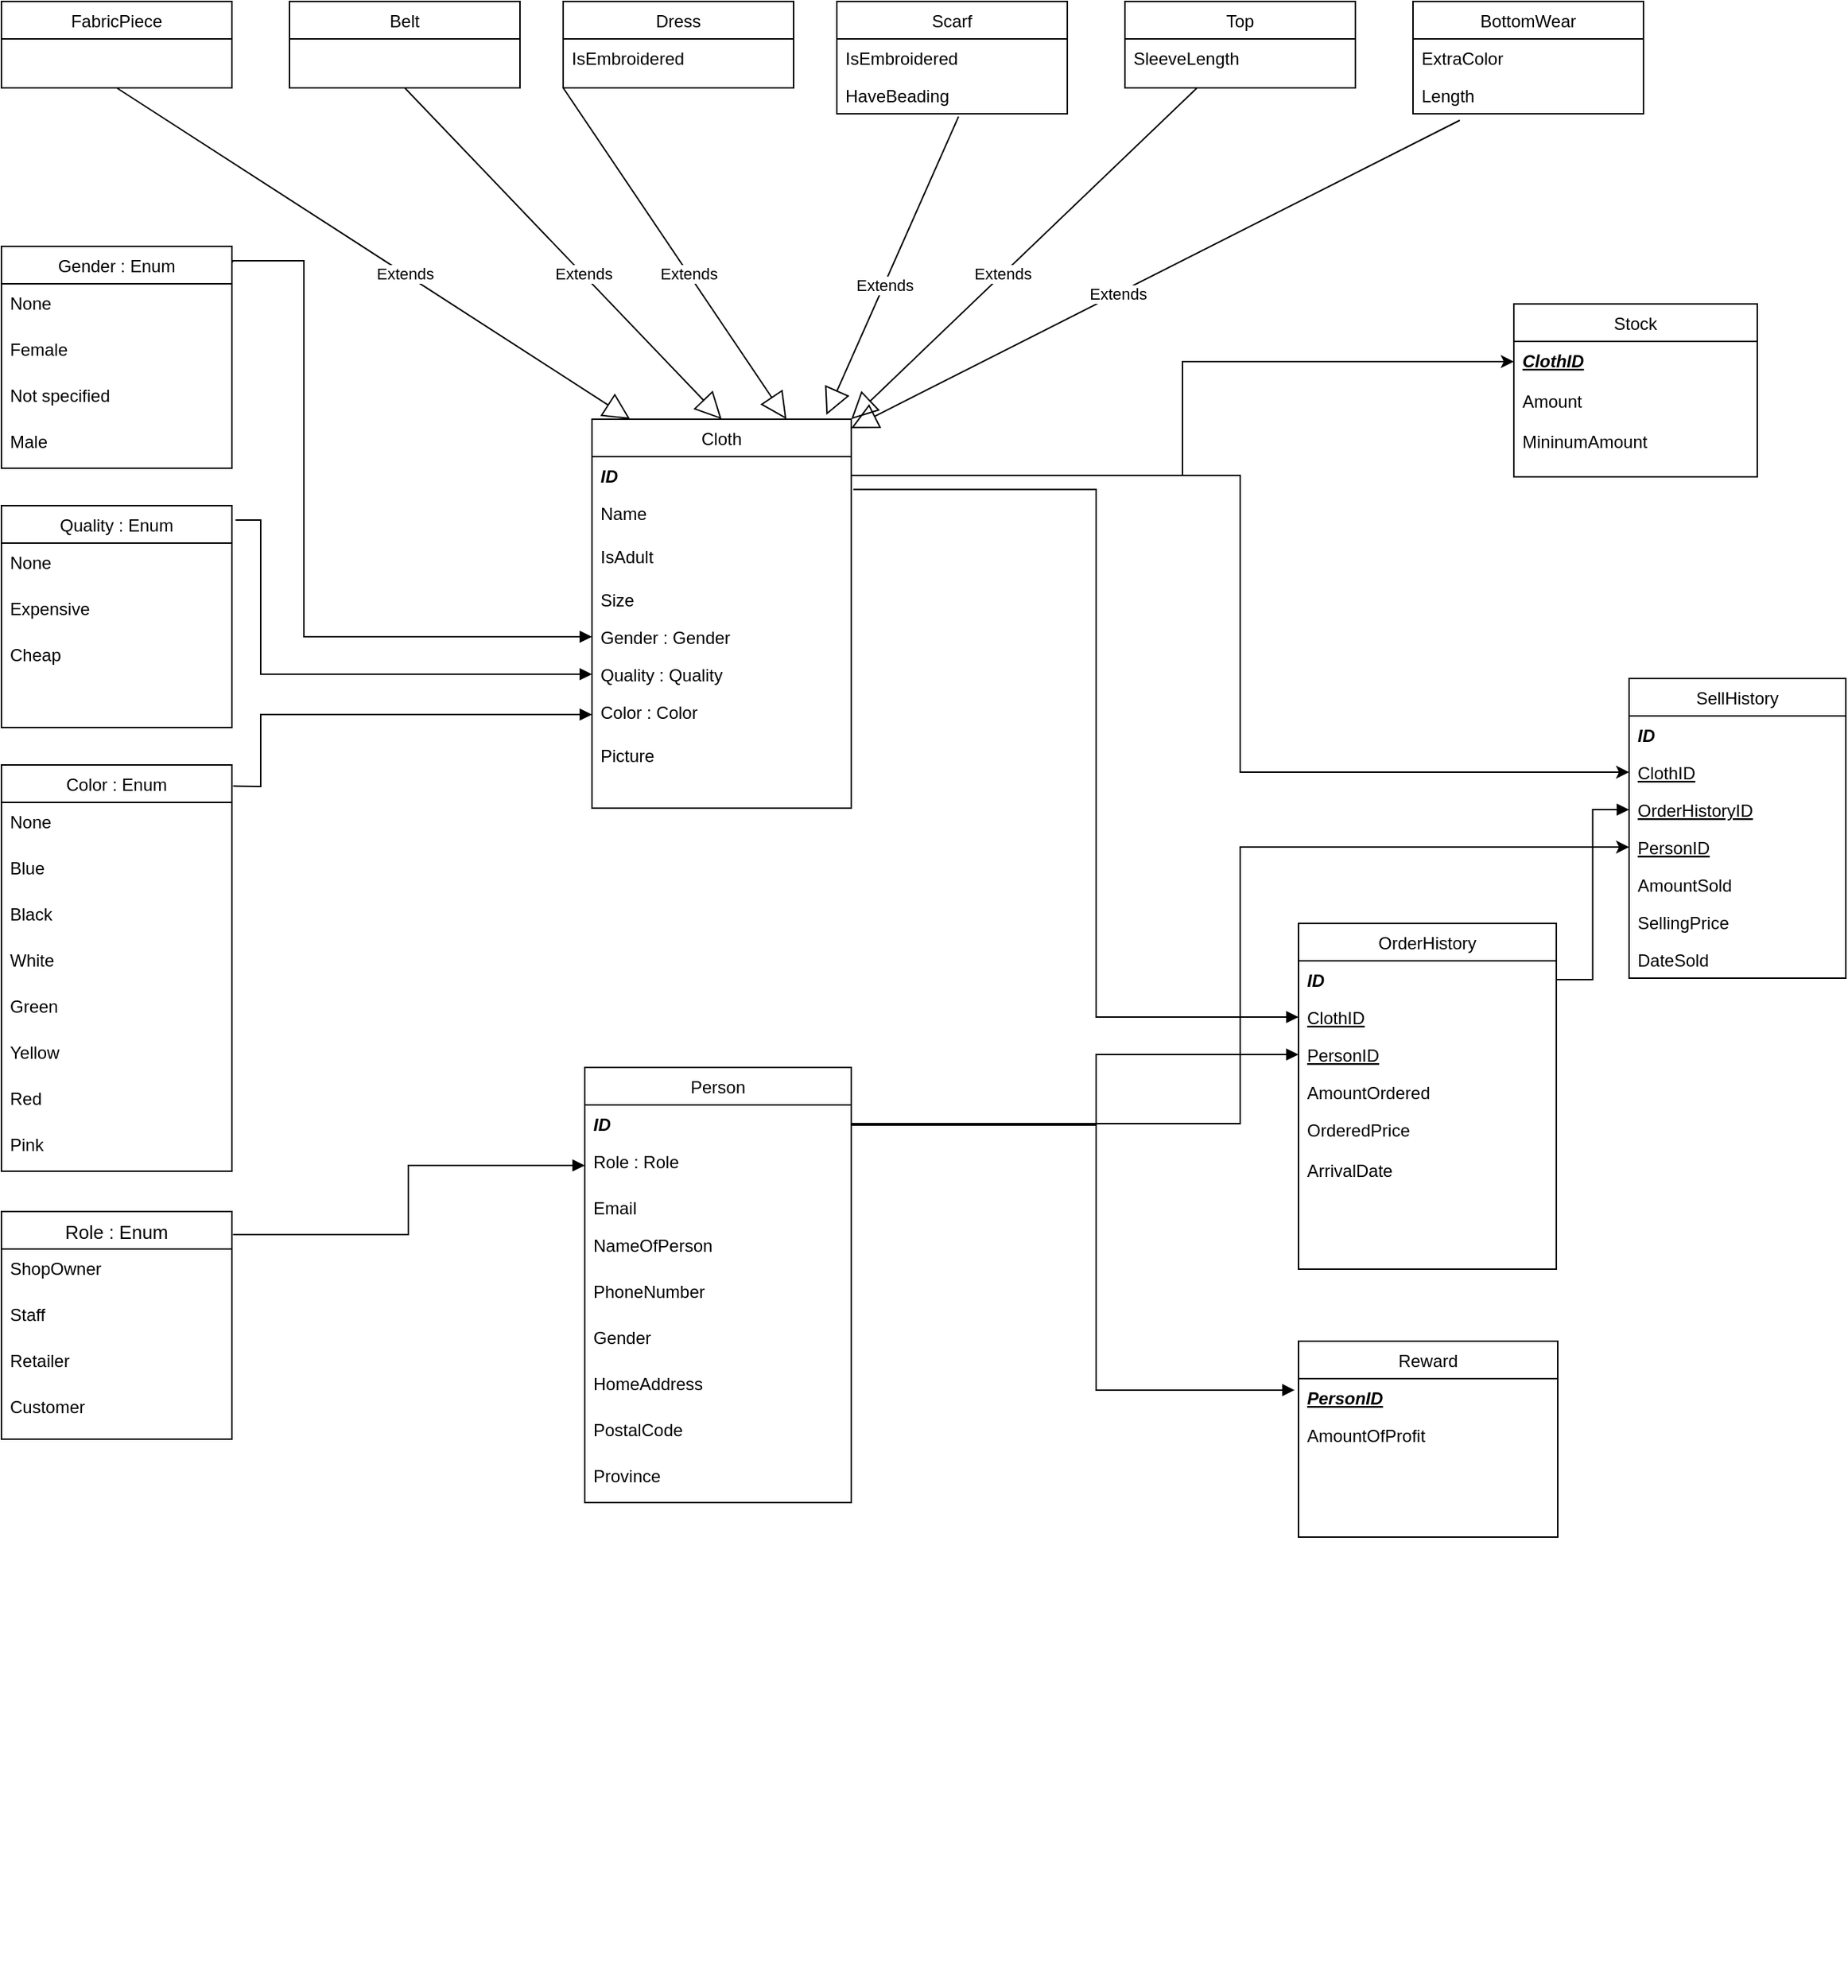 <mxfile version="22.1.0" type="device">
  <diagram id="C5RBs43oDa-KdzZeNtuy" name="Page-1">
    <mxGraphModel dx="2882" dy="2295" grid="1" gridSize="10" guides="1" tooltips="1" connect="1" arrows="1" fold="1" page="1" pageScale="1" pageWidth="827" pageHeight="1169" math="0" shadow="0">
      <root>
        <mxCell id="WIyWlLk6GJQsqaUBKTNV-0" />
        <mxCell id="WIyWlLk6GJQsqaUBKTNV-1" parent="WIyWlLk6GJQsqaUBKTNV-0" />
        <mxCell id="zkfFHV4jXpPFQw0GAbJ--0" value="Cloth" style="swimlane;fontStyle=0;align=center;verticalAlign=top;childLayout=stackLayout;horizontal=1;startSize=26;horizontalStack=0;resizeParent=1;resizeLast=0;collapsible=1;marginBottom=0;rounded=0;shadow=0;strokeWidth=1;" parent="WIyWlLk6GJQsqaUBKTNV-1" vertex="1">
          <mxGeometry x="590" y="-800" width="180" height="270" as="geometry">
            <mxRectangle x="230" y="140" width="160" height="26" as="alternateBounds" />
          </mxGeometry>
        </mxCell>
        <mxCell id="zkfFHV4jXpPFQw0GAbJ--1" value="ID" style="text;align=left;verticalAlign=top;spacingLeft=4;spacingRight=4;overflow=hidden;rotatable=0;points=[[0,0.5],[1,0.5]];portConstraint=eastwest;fontStyle=3" parent="zkfFHV4jXpPFQw0GAbJ--0" vertex="1">
          <mxGeometry y="26" width="180" height="26" as="geometry" />
        </mxCell>
        <mxCell id="3LB6HJnX1jqJlk9QY9SR-4" value="Name" style="text;align=left;verticalAlign=top;spacingLeft=4;spacingRight=4;overflow=hidden;rotatable=0;points=[[0,0.5],[1,0.5]];portConstraint=eastwest;rounded=0;shadow=0;html=0;" parent="zkfFHV4jXpPFQw0GAbJ--0" vertex="1">
          <mxGeometry y="52" width="180" height="30" as="geometry" />
        </mxCell>
        <mxCell id="3LB6HJnX1jqJlk9QY9SR-3" value="IsAdult" style="text;align=left;verticalAlign=top;spacingLeft=4;spacingRight=4;overflow=hidden;rotatable=0;points=[[0,0.5],[1,0.5]];portConstraint=eastwest;rounded=0;shadow=0;html=0;" parent="zkfFHV4jXpPFQw0GAbJ--0" vertex="1">
          <mxGeometry y="82" width="180" height="30" as="geometry" />
        </mxCell>
        <mxCell id="zkfFHV4jXpPFQw0GAbJ--5" value="Size" style="text;align=left;verticalAlign=top;spacingLeft=4;spacingRight=4;overflow=hidden;rotatable=0;points=[[0,0.5],[1,0.5]];portConstraint=eastwest;" parent="zkfFHV4jXpPFQw0GAbJ--0" vertex="1">
          <mxGeometry y="112" width="180" height="26" as="geometry" />
        </mxCell>
        <mxCell id="zkfFHV4jXpPFQw0GAbJ--2" value="Gender : Gender" style="text;align=left;verticalAlign=top;spacingLeft=4;spacingRight=4;overflow=hidden;rotatable=0;points=[[0,0.5],[1,0.5]];portConstraint=eastwest;rounded=0;shadow=0;html=0;" parent="zkfFHV4jXpPFQw0GAbJ--0" vertex="1">
          <mxGeometry y="138" width="180" height="26" as="geometry" />
        </mxCell>
        <mxCell id="3LB6HJnX1jqJlk9QY9SR-0" value="Quality : Quality" style="text;align=left;verticalAlign=top;spacingLeft=4;spacingRight=4;overflow=hidden;rotatable=0;points=[[0,0.5],[1,0.5]];portConstraint=eastwest;" parent="zkfFHV4jXpPFQw0GAbJ--0" vertex="1">
          <mxGeometry y="164" width="180" height="26" as="geometry" />
        </mxCell>
        <mxCell id="3LB6HJnX1jqJlk9QY9SR-2" value="Color : Color" style="text;align=left;verticalAlign=top;spacingLeft=4;spacingRight=4;overflow=hidden;rotatable=0;points=[[0,0.5],[1,0.5]];portConstraint=eastwest;rounded=0;shadow=0;html=0;" parent="zkfFHV4jXpPFQw0GAbJ--0" vertex="1">
          <mxGeometry y="190" width="180" height="30" as="geometry" />
        </mxCell>
        <mxCell id="zkfFHV4jXpPFQw0GAbJ--3" value="Picture" style="text;align=left;verticalAlign=top;spacingLeft=4;spacingRight=4;overflow=hidden;rotatable=0;points=[[0,0.5],[1,0.5]];portConstraint=eastwest;rounded=0;shadow=0;html=0;" parent="zkfFHV4jXpPFQw0GAbJ--0" vertex="1">
          <mxGeometry y="220" width="180" height="30" as="geometry" />
        </mxCell>
        <mxCell id="zkfFHV4jXpPFQw0GAbJ--13" value="BottomWear" style="swimlane;fontStyle=0;align=center;verticalAlign=top;childLayout=stackLayout;horizontal=1;startSize=26;horizontalStack=0;resizeParent=1;resizeLast=0;collapsible=1;marginBottom=0;rounded=0;shadow=0;strokeWidth=1;" parent="WIyWlLk6GJQsqaUBKTNV-1" vertex="1">
          <mxGeometry x="1160" y="-1090" width="160" height="78" as="geometry">
            <mxRectangle x="340" y="380" width="170" height="26" as="alternateBounds" />
          </mxGeometry>
        </mxCell>
        <mxCell id="3LB6HJnX1jqJlk9QY9SR-8" value="ExtraColor" style="text;align=left;verticalAlign=top;spacingLeft=4;spacingRight=4;overflow=hidden;rotatable=0;points=[[0,0.5],[1,0.5]];portConstraint=eastwest;" parent="zkfFHV4jXpPFQw0GAbJ--13" vertex="1">
          <mxGeometry y="26" width="160" height="26" as="geometry" />
        </mxCell>
        <mxCell id="zkfFHV4jXpPFQw0GAbJ--14" value="Length" style="text;align=left;verticalAlign=top;spacingLeft=4;spacingRight=4;overflow=hidden;rotatable=0;points=[[0,0.5],[1,0.5]];portConstraint=eastwest;" parent="zkfFHV4jXpPFQw0GAbJ--13" vertex="1">
          <mxGeometry y="52" width="160" height="26" as="geometry" />
        </mxCell>
        <mxCell id="zkfFHV4jXpPFQw0GAbJ--17" value="Top" style="swimlane;fontStyle=0;align=center;verticalAlign=top;childLayout=stackLayout;horizontal=1;startSize=26;horizontalStack=0;resizeParent=1;resizeLast=0;collapsible=1;marginBottom=0;rounded=0;shadow=0;strokeWidth=1;movable=1;resizable=1;rotatable=1;deletable=1;editable=1;locked=0;connectable=1;" parent="WIyWlLk6GJQsqaUBKTNV-1" vertex="1">
          <mxGeometry x="960" y="-1090" width="160" height="60" as="geometry">
            <mxRectangle x="550" y="140" width="160" height="26" as="alternateBounds" />
          </mxGeometry>
        </mxCell>
        <mxCell id="zkfFHV4jXpPFQw0GAbJ--18" value="SleeveLength" style="text;align=left;verticalAlign=top;spacingLeft=4;spacingRight=4;overflow=hidden;rotatable=0;points=[[0,0.5],[1,0.5]];portConstraint=eastwest;" parent="zkfFHV4jXpPFQw0GAbJ--17" vertex="1">
          <mxGeometry y="26" width="160" height="26" as="geometry" />
        </mxCell>
        <mxCell id="3LB6HJnX1jqJlk9QY9SR-14" value="" style="group" parent="WIyWlLk6GJQsqaUBKTNV-1" vertex="1" connectable="0">
          <mxGeometry x="485.08" y="138" width="167" height="150" as="geometry" />
        </mxCell>
        <mxCell id="3LB6HJnX1jqJlk9QY9SR-18" value="Dress" style="swimlane;fontStyle=0;align=center;verticalAlign=top;childLayout=stackLayout;horizontal=1;startSize=26;horizontalStack=0;resizeParent=1;resizeLast=0;collapsible=1;marginBottom=0;rounded=0;shadow=0;strokeWidth=1;" parent="WIyWlLk6GJQsqaUBKTNV-1" vertex="1">
          <mxGeometry x="570" y="-1090" width="160" height="60" as="geometry">
            <mxRectangle x="340" y="380" width="170" height="26" as="alternateBounds" />
          </mxGeometry>
        </mxCell>
        <mxCell id="3LB6HJnX1jqJlk9QY9SR-19" value="IsEmbroidered" style="text;align=left;verticalAlign=top;spacingLeft=4;spacingRight=4;overflow=hidden;rotatable=0;points=[[0,0.5],[1,0.5]];portConstraint=eastwest;" parent="3LB6HJnX1jqJlk9QY9SR-18" vertex="1">
          <mxGeometry y="26" width="160" height="26" as="geometry" />
        </mxCell>
        <mxCell id="3LB6HJnX1jqJlk9QY9SR-21" value="Scarf" style="swimlane;fontStyle=0;align=center;verticalAlign=top;childLayout=stackLayout;horizontal=1;startSize=26;horizontalStack=0;resizeParent=1;resizeLast=0;collapsible=1;marginBottom=0;rounded=0;shadow=0;strokeWidth=1;" parent="WIyWlLk6GJQsqaUBKTNV-1" vertex="1">
          <mxGeometry x="760" y="-1090" width="160" height="78" as="geometry">
            <mxRectangle x="340" y="380" width="170" height="26" as="alternateBounds" />
          </mxGeometry>
        </mxCell>
        <mxCell id="3LB6HJnX1jqJlk9QY9SR-22" value="IsEmbroidered" style="text;align=left;verticalAlign=top;spacingLeft=4;spacingRight=4;overflow=hidden;rotatable=0;points=[[0,0.5],[1,0.5]];portConstraint=eastwest;" parent="3LB6HJnX1jqJlk9QY9SR-21" vertex="1">
          <mxGeometry y="26" width="160" height="26" as="geometry" />
        </mxCell>
        <mxCell id="3LB6HJnX1jqJlk9QY9SR-23" value="HaveBeading" style="text;align=left;verticalAlign=top;spacingLeft=4;spacingRight=4;overflow=hidden;rotatable=0;points=[[0,0.5],[1,0.5]];portConstraint=eastwest;" parent="3LB6HJnX1jqJlk9QY9SR-21" vertex="1">
          <mxGeometry y="52" width="160" height="26" as="geometry" />
        </mxCell>
        <mxCell id="3LB6HJnX1jqJlk9QY9SR-24" value="FabricPiece" style="swimlane;fontStyle=0;align=center;verticalAlign=top;childLayout=stackLayout;horizontal=1;startSize=26;horizontalStack=0;resizeParent=1;resizeLast=0;collapsible=1;marginBottom=0;rounded=0;shadow=0;strokeWidth=1;" parent="WIyWlLk6GJQsqaUBKTNV-1" vertex="1">
          <mxGeometry x="180" y="-1090" width="160" height="60" as="geometry">
            <mxRectangle x="340" y="380" width="170" height="26" as="alternateBounds" />
          </mxGeometry>
        </mxCell>
        <mxCell id="3LB6HJnX1jqJlk9QY9SR-31" value="Extends" style="endArrow=block;endSize=16;endFill=0;html=1;rounded=0;movable=1;resizable=1;rotatable=1;deletable=1;editable=1;locked=0;connectable=1;entryX=0.147;entryY=0;entryDx=0;entryDy=0;entryPerimeter=0;exitX=0.5;exitY=1;exitDx=0;exitDy=0;" parent="WIyWlLk6GJQsqaUBKTNV-1" source="3LB6HJnX1jqJlk9QY9SR-24" target="zkfFHV4jXpPFQw0GAbJ--0" edge="1">
          <mxGeometry x="0.125" width="160" relative="1" as="geometry">
            <mxPoint x="700" y="-910" as="sourcePoint" />
            <mxPoint x="700" y="-580" as="targetPoint" />
            <Array as="points" />
            <mxPoint as="offset" />
          </mxGeometry>
        </mxCell>
        <mxCell id="3LB6HJnX1jqJlk9QY9SR-32" value="Belt" style="swimlane;fontStyle=0;align=center;verticalAlign=top;childLayout=stackLayout;horizontal=1;startSize=26;horizontalStack=0;resizeParent=1;resizeLast=0;collapsible=1;marginBottom=0;rounded=0;shadow=0;strokeWidth=1;" parent="WIyWlLk6GJQsqaUBKTNV-1" vertex="1">
          <mxGeometry x="380" y="-1090" width="160" height="60" as="geometry">
            <mxRectangle x="340" y="380" width="170" height="26" as="alternateBounds" />
          </mxGeometry>
        </mxCell>
        <mxCell id="3LB6HJnX1jqJlk9QY9SR-37" value="SellHistory" style="swimlane;fontStyle=0;align=center;verticalAlign=top;childLayout=stackLayout;horizontal=1;startSize=26;horizontalStack=0;resizeParent=1;resizeLast=0;collapsible=1;marginBottom=0;rounded=0;shadow=0;strokeWidth=1;" parent="WIyWlLk6GJQsqaUBKTNV-1" vertex="1">
          <mxGeometry x="1310" y="-620" width="150.5" height="208" as="geometry">
            <mxRectangle x="340" y="380" width="170" height="26" as="alternateBounds" />
          </mxGeometry>
        </mxCell>
        <mxCell id="3LB6HJnX1jqJlk9QY9SR-206" value="ID" style="text;align=left;verticalAlign=top;spacingLeft=4;spacingRight=4;overflow=hidden;rotatable=0;points=[[0,0.5],[1,0.5]];portConstraint=eastwest;fontStyle=3" parent="3LB6HJnX1jqJlk9QY9SR-37" vertex="1">
          <mxGeometry y="26" width="150.5" height="26" as="geometry" />
        </mxCell>
        <mxCell id="kC0i0P5rs76pJfIfQY-V-1" value="ClothID" style="text;align=left;verticalAlign=top;spacingLeft=4;spacingRight=4;overflow=hidden;rotatable=0;points=[[0,0.5],[1,0.5]];portConstraint=eastwest;fontStyle=4" vertex="1" parent="3LB6HJnX1jqJlk9QY9SR-37">
          <mxGeometry y="52" width="150.5" height="26" as="geometry" />
        </mxCell>
        <mxCell id="3LB6HJnX1jqJlk9QY9SR-148" value="OrderHistoryID" style="text;align=left;verticalAlign=top;spacingLeft=4;spacingRight=4;overflow=hidden;rotatable=0;points=[[0,0.5],[1,0.5]];portConstraint=eastwest;fontStyle=4" parent="3LB6HJnX1jqJlk9QY9SR-37" vertex="1">
          <mxGeometry y="78" width="150.5" height="26" as="geometry" />
        </mxCell>
        <mxCell id="kC0i0P5rs76pJfIfQY-V-2" value="PersonID" style="text;align=left;verticalAlign=top;spacingLeft=4;spacingRight=4;overflow=hidden;rotatable=0;points=[[0,0.5],[1,0.5]];portConstraint=eastwest;fontStyle=4" vertex="1" parent="3LB6HJnX1jqJlk9QY9SR-37">
          <mxGeometry y="104" width="150.5" height="26" as="geometry" />
        </mxCell>
        <mxCell id="3LB6HJnX1jqJlk9QY9SR-39" value="AmountSold" style="text;align=left;verticalAlign=top;spacingLeft=4;spacingRight=4;overflow=hidden;rotatable=0;points=[[0,0.5],[1,0.5]];portConstraint=eastwest;" parent="3LB6HJnX1jqJlk9QY9SR-37" vertex="1">
          <mxGeometry y="130" width="150.5" height="26" as="geometry" />
        </mxCell>
        <mxCell id="3LB6HJnX1jqJlk9QY9SR-55" value="SellingPrice" style="text;align=left;verticalAlign=top;spacingLeft=4;spacingRight=4;overflow=hidden;rotatable=0;points=[[0,0.5],[1,0.5]];portConstraint=eastwest;" parent="3LB6HJnX1jqJlk9QY9SR-37" vertex="1">
          <mxGeometry y="156" width="150.5" height="26" as="geometry" />
        </mxCell>
        <mxCell id="3LB6HJnX1jqJlk9QY9SR-56" value="DateSold" style="text;align=left;verticalAlign=top;spacingLeft=4;spacingRight=4;overflow=hidden;rotatable=0;points=[[0,0.5],[1,0.5]];portConstraint=eastwest;" parent="3LB6HJnX1jqJlk9QY9SR-37" vertex="1">
          <mxGeometry y="182" width="150.5" height="26" as="geometry" />
        </mxCell>
        <mxCell id="3LB6HJnX1jqJlk9QY9SR-40" value="OrderHistory" style="swimlane;fontStyle=0;align=center;verticalAlign=top;childLayout=stackLayout;horizontal=1;startSize=26;horizontalStack=0;resizeParent=1;resizeLast=0;collapsible=1;marginBottom=0;rounded=0;shadow=0;strokeWidth=1;" parent="WIyWlLk6GJQsqaUBKTNV-1" vertex="1">
          <mxGeometry x="1080.5" y="-450" width="179" height="240" as="geometry">
            <mxRectangle x="340" y="380" width="170" height="26" as="alternateBounds" />
          </mxGeometry>
        </mxCell>
        <mxCell id="3LB6HJnX1jqJlk9QY9SR-149" value="ID" style="text;align=left;verticalAlign=top;spacingLeft=4;spacingRight=4;overflow=hidden;rotatable=0;points=[[0,0.5],[1,0.5]];portConstraint=eastwest;fontStyle=3" parent="3LB6HJnX1jqJlk9QY9SR-40" vertex="1">
          <mxGeometry y="26" width="179" height="26" as="geometry" />
        </mxCell>
        <mxCell id="3LB6HJnX1jqJlk9QY9SR-41" value="ClothID" style="text;align=left;verticalAlign=top;spacingLeft=4;spacingRight=4;overflow=hidden;rotatable=0;points=[[0,0.5],[1,0.5]];portConstraint=eastwest;fontStyle=4" parent="3LB6HJnX1jqJlk9QY9SR-40" vertex="1">
          <mxGeometry y="52" width="179" height="26" as="geometry" />
        </mxCell>
        <mxCell id="3LB6HJnX1jqJlk9QY9SR-63" value="PersonID" style="text;align=left;verticalAlign=top;spacingLeft=4;spacingRight=4;overflow=hidden;rotatable=0;points=[[0,0.5],[1,0.5]];portConstraint=eastwest;fontStyle=4" parent="3LB6HJnX1jqJlk9QY9SR-40" vertex="1">
          <mxGeometry y="78" width="179" height="26" as="geometry" />
        </mxCell>
        <mxCell id="3LB6HJnX1jqJlk9QY9SR-62" value="AmountOrdered" style="text;align=left;verticalAlign=top;spacingLeft=4;spacingRight=4;overflow=hidden;rotatable=0;points=[[0,0.5],[1,0.5]];portConstraint=eastwest;" parent="3LB6HJnX1jqJlk9QY9SR-40" vertex="1">
          <mxGeometry y="104" width="179" height="26" as="geometry" />
        </mxCell>
        <mxCell id="3LB6HJnX1jqJlk9QY9SR-42" value="OrderedPrice" style="text;align=left;verticalAlign=top;spacingLeft=4;spacingRight=4;overflow=hidden;rotatable=0;points=[[0,0.5],[1,0.5]];portConstraint=eastwest;" parent="3LB6HJnX1jqJlk9QY9SR-40" vertex="1">
          <mxGeometry y="130" width="179" height="28" as="geometry" />
        </mxCell>
        <mxCell id="3LB6HJnX1jqJlk9QY9SR-64" value="ArrivalDate" style="text;align=left;verticalAlign=top;spacingLeft=4;spacingRight=4;overflow=hidden;rotatable=0;points=[[0,0.5],[1,0.5]];portConstraint=eastwest;" parent="3LB6HJnX1jqJlk9QY9SR-40" vertex="1">
          <mxGeometry y="158" width="179" height="26" as="geometry" />
        </mxCell>
        <mxCell id="3LB6HJnX1jqJlk9QY9SR-43" value="Reward" style="swimlane;fontStyle=0;align=center;verticalAlign=top;childLayout=stackLayout;horizontal=1;startSize=26;horizontalStack=0;resizeParent=1;resizeLast=0;collapsible=1;marginBottom=0;rounded=0;shadow=0;strokeWidth=1;" parent="WIyWlLk6GJQsqaUBKTNV-1" vertex="1">
          <mxGeometry x="1080.5" y="-160" width="180" height="136" as="geometry">
            <mxRectangle x="340" y="380" width="170" height="26" as="alternateBounds" />
          </mxGeometry>
        </mxCell>
        <mxCell id="3LB6HJnX1jqJlk9QY9SR-44" value="PersonID" style="text;align=left;verticalAlign=top;spacingLeft=4;spacingRight=4;overflow=hidden;rotatable=0;points=[[0,0.5],[1,0.5]];portConstraint=eastwest;fontStyle=7" parent="3LB6HJnX1jqJlk9QY9SR-43" vertex="1">
          <mxGeometry y="26" width="180" height="26" as="geometry" />
        </mxCell>
        <mxCell id="3LB6HJnX1jqJlk9QY9SR-45" value="AmountOfProfit" style="text;align=left;verticalAlign=top;spacingLeft=4;spacingRight=4;overflow=hidden;rotatable=0;points=[[0,0.5],[1,0.5]];portConstraint=eastwest;" parent="3LB6HJnX1jqJlk9QY9SR-43" vertex="1">
          <mxGeometry y="52" width="180" height="26" as="geometry" />
        </mxCell>
        <mxCell id="3LB6HJnX1jqJlk9QY9SR-46" value="Person" style="swimlane;fontStyle=0;align=center;verticalAlign=top;childLayout=stackLayout;horizontal=1;startSize=26;horizontalStack=0;resizeParent=1;resizeLast=0;collapsible=1;marginBottom=0;rounded=0;shadow=0;strokeWidth=1;" parent="WIyWlLk6GJQsqaUBKTNV-1" vertex="1">
          <mxGeometry x="585" y="-350" width="185" height="302" as="geometry">
            <mxRectangle x="340" y="380" width="170" height="26" as="alternateBounds" />
          </mxGeometry>
        </mxCell>
        <mxCell id="3LB6HJnX1jqJlk9QY9SR-47" value="ID" style="text;align=left;verticalAlign=top;spacingLeft=4;spacingRight=4;overflow=hidden;rotatable=0;points=[[0,0.5],[1,0.5]];portConstraint=eastwest;fontStyle=3" parent="3LB6HJnX1jqJlk9QY9SR-46" vertex="1">
          <mxGeometry y="26" width="185" height="26" as="geometry" />
        </mxCell>
        <mxCell id="3LB6HJnX1jqJlk9QY9SR-71" value="Role : Role" style="text;align=left;verticalAlign=top;spacingLeft=4;spacingRight=4;overflow=hidden;rotatable=0;points=[[0,0.5],[1,0.5]];portConstraint=eastwest;fontStyle=0" parent="3LB6HJnX1jqJlk9QY9SR-46" vertex="1">
          <mxGeometry y="52" width="185" height="32" as="geometry" />
        </mxCell>
        <mxCell id="3LB6HJnX1jqJlk9QY9SR-48" value="Email" style="text;align=left;verticalAlign=top;spacingLeft=4;spacingRight=4;overflow=hidden;rotatable=0;points=[[0,0.5],[1,0.5]];portConstraint=eastwest;" parent="3LB6HJnX1jqJlk9QY9SR-46" vertex="1">
          <mxGeometry y="84" width="185" height="26" as="geometry" />
        </mxCell>
        <mxCell id="3LB6HJnX1jqJlk9QY9SR-72" value="NameOfPerson" style="text;align=left;verticalAlign=top;spacingLeft=4;spacingRight=4;overflow=hidden;rotatable=0;points=[[0,0.5],[1,0.5]];portConstraint=eastwest;" parent="3LB6HJnX1jqJlk9QY9SR-46" vertex="1">
          <mxGeometry y="110" width="185" height="32" as="geometry" />
        </mxCell>
        <mxCell id="3LB6HJnX1jqJlk9QY9SR-73" value="PhoneNumber" style="text;align=left;verticalAlign=top;spacingLeft=4;spacingRight=4;overflow=hidden;rotatable=0;points=[[0,0.5],[1,0.5]];portConstraint=eastwest;" parent="3LB6HJnX1jqJlk9QY9SR-46" vertex="1">
          <mxGeometry y="142" width="185" height="32" as="geometry" />
        </mxCell>
        <mxCell id="3LB6HJnX1jqJlk9QY9SR-74" value="Gender" style="text;align=left;verticalAlign=top;spacingLeft=4;spacingRight=4;overflow=hidden;rotatable=0;points=[[0,0.5],[1,0.5]];portConstraint=eastwest;" parent="3LB6HJnX1jqJlk9QY9SR-46" vertex="1">
          <mxGeometry y="174" width="185" height="32" as="geometry" />
        </mxCell>
        <mxCell id="3LB6HJnX1jqJlk9QY9SR-78" value="HomeAddress" style="text;align=left;verticalAlign=top;spacingLeft=4;spacingRight=4;overflow=hidden;rotatable=0;points=[[0,0.5],[1,0.5]];portConstraint=eastwest;" parent="3LB6HJnX1jqJlk9QY9SR-46" vertex="1">
          <mxGeometry y="206" width="185" height="32" as="geometry" />
        </mxCell>
        <mxCell id="3LB6HJnX1jqJlk9QY9SR-77" value="PostalCode" style="text;align=left;verticalAlign=top;spacingLeft=4;spacingRight=4;overflow=hidden;rotatable=0;points=[[0,0.5],[1,0.5]];portConstraint=eastwest;" parent="3LB6HJnX1jqJlk9QY9SR-46" vertex="1">
          <mxGeometry y="238" width="185" height="32" as="geometry" />
        </mxCell>
        <mxCell id="3LB6HJnX1jqJlk9QY9SR-83" value="Province" style="text;align=left;verticalAlign=top;spacingLeft=4;spacingRight=4;overflow=hidden;rotatable=0;points=[[0,0.5],[1,0.5]];portConstraint=eastwest;" parent="3LB6HJnX1jqJlk9QY9SR-46" vertex="1">
          <mxGeometry y="270" width="185" height="32" as="geometry" />
        </mxCell>
        <mxCell id="3LB6HJnX1jqJlk9QY9SR-52" value="Role : Enum" style="swimlane;fontStyle=0;align=center;verticalAlign=top;childLayout=stackLayout;horizontal=1;startSize=26;horizontalStack=0;resizeParent=1;resizeLast=0;collapsible=1;marginBottom=0;rounded=0;shadow=0;strokeWidth=1;spacingBottom=6;fontSize=13;" parent="WIyWlLk6GJQsqaUBKTNV-1" vertex="1">
          <mxGeometry x="180" y="-250" width="160" height="158" as="geometry">
            <mxRectangle x="340" y="380" width="170" height="26" as="alternateBounds" />
          </mxGeometry>
        </mxCell>
        <mxCell id="3LB6HJnX1jqJlk9QY9SR-100" value="ShopOwner" style="text;align=left;verticalAlign=top;spacingLeft=4;spacingRight=4;overflow=hidden;rotatable=0;points=[[0,0.5],[1,0.5]];portConstraint=eastwest;" parent="3LB6HJnX1jqJlk9QY9SR-52" vertex="1">
          <mxGeometry y="26" width="160" height="32" as="geometry" />
        </mxCell>
        <mxCell id="3LB6HJnX1jqJlk9QY9SR-101" value="Staff" style="text;align=left;verticalAlign=top;spacingLeft=4;spacingRight=4;overflow=hidden;rotatable=0;points=[[0,0.5],[1,0.5]];portConstraint=eastwest;" parent="3LB6HJnX1jqJlk9QY9SR-52" vertex="1">
          <mxGeometry y="58" width="160" height="32" as="geometry" />
        </mxCell>
        <mxCell id="3LB6HJnX1jqJlk9QY9SR-102" value="Retailer" style="text;align=left;verticalAlign=top;spacingLeft=4;spacingRight=4;overflow=hidden;rotatable=0;points=[[0,0.5],[1,0.5]];portConstraint=eastwest;" parent="3LB6HJnX1jqJlk9QY9SR-52" vertex="1">
          <mxGeometry y="90" width="160" height="32" as="geometry" />
        </mxCell>
        <mxCell id="3LB6HJnX1jqJlk9QY9SR-90" value="Customer" style="text;align=left;verticalAlign=top;spacingLeft=4;spacingRight=4;overflow=hidden;rotatable=0;points=[[0,0.5],[1,0.5]];portConstraint=eastwest;" parent="3LB6HJnX1jqJlk9QY9SR-52" vertex="1">
          <mxGeometry y="122" width="160" height="32" as="geometry" />
        </mxCell>
        <mxCell id="3LB6HJnX1jqJlk9QY9SR-103" value="Gender  : Enum" style="swimlane;fontStyle=0;align=center;verticalAlign=top;childLayout=stackLayout;horizontal=1;startSize=26;horizontalStack=0;resizeParent=1;resizeLast=0;collapsible=1;marginBottom=0;rounded=0;shadow=0;strokeWidth=1;" parent="WIyWlLk6GJQsqaUBKTNV-1" vertex="1">
          <mxGeometry x="180" y="-920" width="160" height="154" as="geometry">
            <mxRectangle x="340" y="380" width="170" height="26" as="alternateBounds" />
          </mxGeometry>
        </mxCell>
        <mxCell id="3LB6HJnX1jqJlk9QY9SR-115" value="None" style="text;align=left;verticalAlign=top;spacingLeft=4;spacingRight=4;overflow=hidden;rotatable=0;points=[[0,0.5],[1,0.5]];portConstraint=eastwest;" parent="3LB6HJnX1jqJlk9QY9SR-103" vertex="1">
          <mxGeometry y="26" width="160" height="32" as="geometry" />
        </mxCell>
        <mxCell id="3LB6HJnX1jqJlk9QY9SR-116" value="Female" style="text;align=left;verticalAlign=top;spacingLeft=4;spacingRight=4;overflow=hidden;rotatable=0;points=[[0,0.5],[1,0.5]];portConstraint=eastwest;" parent="3LB6HJnX1jqJlk9QY9SR-103" vertex="1">
          <mxGeometry y="58" width="160" height="32" as="geometry" />
        </mxCell>
        <mxCell id="3LB6HJnX1jqJlk9QY9SR-117" value="Not specified" style="text;align=left;verticalAlign=top;spacingLeft=4;spacingRight=4;overflow=hidden;rotatable=0;points=[[0,0.5],[1,0.5]];portConstraint=eastwest;" parent="3LB6HJnX1jqJlk9QY9SR-103" vertex="1">
          <mxGeometry y="90" width="160" height="32" as="geometry" />
        </mxCell>
        <mxCell id="3LB6HJnX1jqJlk9QY9SR-114" value="Male" style="text;align=left;verticalAlign=top;spacingLeft=4;spacingRight=4;overflow=hidden;rotatable=0;points=[[0,0.5],[1,0.5]];portConstraint=eastwest;" parent="3LB6HJnX1jqJlk9QY9SR-103" vertex="1">
          <mxGeometry y="122" width="160" height="32" as="geometry" />
        </mxCell>
        <mxCell id="3LB6HJnX1jqJlk9QY9SR-118" value="Quality  : Enum" style="swimlane;fontStyle=0;align=center;verticalAlign=top;childLayout=stackLayout;horizontal=1;startSize=26;horizontalStack=0;resizeParent=1;resizeLast=0;collapsible=1;marginBottom=0;rounded=0;shadow=0;strokeWidth=1;" parent="WIyWlLk6GJQsqaUBKTNV-1" vertex="1">
          <mxGeometry x="180" y="-740" width="160" height="154" as="geometry">
            <mxRectangle x="340" y="380" width="170" height="26" as="alternateBounds" />
          </mxGeometry>
        </mxCell>
        <mxCell id="3LB6HJnX1jqJlk9QY9SR-119" value="None" style="text;align=left;verticalAlign=top;spacingLeft=4;spacingRight=4;overflow=hidden;rotatable=0;points=[[0,0.5],[1,0.5]];portConstraint=eastwest;" parent="3LB6HJnX1jqJlk9QY9SR-118" vertex="1">
          <mxGeometry y="26" width="160" height="32" as="geometry" />
        </mxCell>
        <mxCell id="3LB6HJnX1jqJlk9QY9SR-120" value="Expensive" style="text;align=left;verticalAlign=top;spacingLeft=4;spacingRight=4;overflow=hidden;rotatable=0;points=[[0,0.5],[1,0.5]];portConstraint=eastwest;" parent="3LB6HJnX1jqJlk9QY9SR-118" vertex="1">
          <mxGeometry y="58" width="160" height="32" as="geometry" />
        </mxCell>
        <mxCell id="3LB6HJnX1jqJlk9QY9SR-121" value="Cheap" style="text;align=left;verticalAlign=top;spacingLeft=4;spacingRight=4;overflow=hidden;rotatable=0;points=[[0,0.5],[1,0.5]];portConstraint=eastwest;" parent="3LB6HJnX1jqJlk9QY9SR-118" vertex="1">
          <mxGeometry y="90" width="160" height="32" as="geometry" />
        </mxCell>
        <mxCell id="3LB6HJnX1jqJlk9QY9SR-123" value="Color  : Enum" style="swimlane;fontStyle=0;align=center;verticalAlign=top;childLayout=stackLayout;horizontal=1;startSize=26;horizontalStack=0;resizeParent=1;resizeLast=0;collapsible=1;marginBottom=0;rounded=0;shadow=0;strokeWidth=1;" parent="WIyWlLk6GJQsqaUBKTNV-1" vertex="1">
          <mxGeometry x="180" y="-560" width="160" height="282" as="geometry">
            <mxRectangle x="340" y="380" width="170" height="26" as="alternateBounds" />
          </mxGeometry>
        </mxCell>
        <mxCell id="3LB6HJnX1jqJlk9QY9SR-124" value="None" style="text;align=left;verticalAlign=top;spacingLeft=4;spacingRight=4;overflow=hidden;rotatable=0;points=[[0,0.5],[1,0.5]];portConstraint=eastwest;" parent="3LB6HJnX1jqJlk9QY9SR-123" vertex="1">
          <mxGeometry y="26" width="160" height="32" as="geometry" />
        </mxCell>
        <mxCell id="3LB6HJnX1jqJlk9QY9SR-125" value="Blue" style="text;align=left;verticalAlign=top;spacingLeft=4;spacingRight=4;overflow=hidden;rotatable=0;points=[[0,0.5],[1,0.5]];portConstraint=eastwest;" parent="3LB6HJnX1jqJlk9QY9SR-123" vertex="1">
          <mxGeometry y="58" width="160" height="32" as="geometry" />
        </mxCell>
        <mxCell id="3LB6HJnX1jqJlk9QY9SR-126" value="Black" style="text;align=left;verticalAlign=top;spacingLeft=4;spacingRight=4;overflow=hidden;rotatable=0;points=[[0,0.5],[1,0.5]];portConstraint=eastwest;" parent="3LB6HJnX1jqJlk9QY9SR-123" vertex="1">
          <mxGeometry y="90" width="160" height="32" as="geometry" />
        </mxCell>
        <mxCell id="3LB6HJnX1jqJlk9QY9SR-127" value="White" style="text;align=left;verticalAlign=top;spacingLeft=4;spacingRight=4;overflow=hidden;rotatable=0;points=[[0,0.5],[1,0.5]];portConstraint=eastwest;" parent="3LB6HJnX1jqJlk9QY9SR-123" vertex="1">
          <mxGeometry y="122" width="160" height="32" as="geometry" />
        </mxCell>
        <mxCell id="3LB6HJnX1jqJlk9QY9SR-129" value="Green" style="text;align=left;verticalAlign=top;spacingLeft=4;spacingRight=4;overflow=hidden;rotatable=0;points=[[0,0.5],[1,0.5]];portConstraint=eastwest;" parent="3LB6HJnX1jqJlk9QY9SR-123" vertex="1">
          <mxGeometry y="154" width="160" height="32" as="geometry" />
        </mxCell>
        <mxCell id="3LB6HJnX1jqJlk9QY9SR-130" value="Yellow" style="text;align=left;verticalAlign=top;spacingLeft=4;spacingRight=4;overflow=hidden;rotatable=0;points=[[0,0.5],[1,0.5]];portConstraint=eastwest;" parent="3LB6HJnX1jqJlk9QY9SR-123" vertex="1">
          <mxGeometry y="186" width="160" height="32" as="geometry" />
        </mxCell>
        <mxCell id="3LB6HJnX1jqJlk9QY9SR-131" value="Red" style="text;align=left;verticalAlign=top;spacingLeft=4;spacingRight=4;overflow=hidden;rotatable=0;points=[[0,0.5],[1,0.5]];portConstraint=eastwest;" parent="3LB6HJnX1jqJlk9QY9SR-123" vertex="1">
          <mxGeometry y="218" width="160" height="32" as="geometry" />
        </mxCell>
        <mxCell id="3LB6HJnX1jqJlk9QY9SR-132" value="Pink" style="text;align=left;verticalAlign=top;spacingLeft=4;spacingRight=4;overflow=hidden;rotatable=0;points=[[0,0.5],[1,0.5]];portConstraint=eastwest;" parent="3LB6HJnX1jqJlk9QY9SR-123" vertex="1">
          <mxGeometry y="250" width="160" height="32" as="geometry" />
        </mxCell>
        <mxCell id="3LB6HJnX1jqJlk9QY9SR-135" value="Stock" style="swimlane;fontStyle=0;align=center;verticalAlign=top;childLayout=stackLayout;horizontal=1;startSize=26;horizontalStack=0;resizeParent=1;resizeLast=0;collapsible=1;marginBottom=0;rounded=0;shadow=0;strokeWidth=1;" parent="WIyWlLk6GJQsqaUBKTNV-1" vertex="1">
          <mxGeometry x="1230" y="-880" width="169" height="120" as="geometry">
            <mxRectangle x="340" y="380" width="170" height="26" as="alternateBounds" />
          </mxGeometry>
        </mxCell>
        <mxCell id="3LB6HJnX1jqJlk9QY9SR-143" value="ClothID" style="text;align=left;verticalAlign=top;spacingLeft=4;spacingRight=4;overflow=hidden;rotatable=0;points=[[0,0.5],[1,0.5]];portConstraint=eastwest;fontStyle=7" parent="3LB6HJnX1jqJlk9QY9SR-135" vertex="1">
          <mxGeometry y="26" width="169" height="28" as="geometry" />
        </mxCell>
        <mxCell id="3LB6HJnX1jqJlk9QY9SR-150" value="Amount" style="text;align=left;verticalAlign=top;spacingLeft=4;spacingRight=4;overflow=hidden;rotatable=0;points=[[0,0.5],[1,0.5]];portConstraint=eastwest;" parent="3LB6HJnX1jqJlk9QY9SR-135" vertex="1">
          <mxGeometry y="54" width="169" height="28" as="geometry" />
        </mxCell>
        <mxCell id="3LB6HJnX1jqJlk9QY9SR-151" value="MininumAmount" style="text;align=left;verticalAlign=top;spacingLeft=4;spacingRight=4;overflow=hidden;rotatable=0;points=[[0,0.5],[1,0.5]];portConstraint=eastwest;" parent="3LB6HJnX1jqJlk9QY9SR-135" vertex="1">
          <mxGeometry y="82" width="169" height="28" as="geometry" />
        </mxCell>
        <mxCell id="3LB6HJnX1jqJlk9QY9SR-174" value="Extends" style="endArrow=block;endSize=16;endFill=0;html=1;rounded=0;movable=1;resizable=1;rotatable=1;deletable=1;editable=1;locked=0;connectable=1;entryX=0.5;entryY=0;entryDx=0;entryDy=0;exitX=0.5;exitY=1;exitDx=0;exitDy=0;" parent="WIyWlLk6GJQsqaUBKTNV-1" source="3LB6HJnX1jqJlk9QY9SR-32" target="zkfFHV4jXpPFQw0GAbJ--0" edge="1">
          <mxGeometry x="0.125" width="160" relative="1" as="geometry">
            <mxPoint x="820" y="-900" as="sourcePoint" />
            <mxPoint x="920" y="-670" as="targetPoint" />
            <Array as="points" />
            <mxPoint as="offset" />
          </mxGeometry>
        </mxCell>
        <mxCell id="3LB6HJnX1jqJlk9QY9SR-178" value="Extends" style="endArrow=block;endSize=16;endFill=0;html=1;rounded=0;movable=1;resizable=1;rotatable=1;deletable=1;editable=1;locked=0;connectable=1;entryX=0.75;entryY=0;entryDx=0;entryDy=0;exitX=0;exitY=1;exitDx=0;exitDy=0;" parent="WIyWlLk6GJQsqaUBKTNV-1" source="3LB6HJnX1jqJlk9QY9SR-18" target="zkfFHV4jXpPFQw0GAbJ--0" edge="1">
          <mxGeometry x="0.125" width="160" relative="1" as="geometry">
            <mxPoint x="1090" y="-910" as="sourcePoint" />
            <mxPoint x="1000" y="-390" as="targetPoint" />
            <Array as="points" />
            <mxPoint as="offset" />
          </mxGeometry>
        </mxCell>
        <mxCell id="3LB6HJnX1jqJlk9QY9SR-179" value="Extends" style="endArrow=block;endSize=16;endFill=0;html=1;rounded=0;movable=1;resizable=1;rotatable=1;deletable=1;editable=1;locked=0;connectable=1;entryX=0.904;entryY=-0.011;entryDx=0;entryDy=0;entryPerimeter=0;exitX=0.528;exitY=1.075;exitDx=0;exitDy=0;exitPerimeter=0;" parent="WIyWlLk6GJQsqaUBKTNV-1" source="3LB6HJnX1jqJlk9QY9SR-23" target="zkfFHV4jXpPFQw0GAbJ--0" edge="1">
          <mxGeometry x="0.125" width="160" relative="1" as="geometry">
            <mxPoint x="1260" y="-880" as="sourcePoint" />
            <mxPoint x="1060" y="-370" as="targetPoint" />
            <Array as="points" />
            <mxPoint as="offset" />
          </mxGeometry>
        </mxCell>
        <mxCell id="3LB6HJnX1jqJlk9QY9SR-180" value="Extends" style="endArrow=block;endSize=16;endFill=0;html=1;rounded=0;movable=1;resizable=1;rotatable=1;deletable=1;editable=1;locked=0;connectable=1;entryX=1;entryY=0;entryDx=0;entryDy=0;exitX=0.313;exitY=1.308;exitDx=0;exitDy=0;exitPerimeter=0;" parent="WIyWlLk6GJQsqaUBKTNV-1" source="zkfFHV4jXpPFQw0GAbJ--18" target="zkfFHV4jXpPFQw0GAbJ--0" edge="1">
          <mxGeometry x="0.125" width="160" relative="1" as="geometry">
            <mxPoint x="1180" y="-710" as="sourcePoint" />
            <mxPoint x="1110" y="-370" as="targetPoint" />
            <Array as="points" />
            <mxPoint as="offset" />
          </mxGeometry>
        </mxCell>
        <mxCell id="3LB6HJnX1jqJlk9QY9SR-181" value="Extends" style="endArrow=block;endSize=16;endFill=0;html=1;rounded=0;movable=1;resizable=1;rotatable=1;deletable=1;editable=1;locked=0;connectable=1;entryX=1;entryY=0.023;entryDx=0;entryDy=0;entryPerimeter=0;exitX=0.203;exitY=1.173;exitDx=0;exitDy=0;exitPerimeter=0;" parent="WIyWlLk6GJQsqaUBKTNV-1" source="zkfFHV4jXpPFQw0GAbJ--14" target="zkfFHV4jXpPFQw0GAbJ--0" edge="1">
          <mxGeometry x="0.125" width="160" relative="1" as="geometry">
            <mxPoint x="1400" y="-670" as="sourcePoint" />
            <mxPoint x="1330" y="-330" as="targetPoint" />
            <Array as="points" />
            <mxPoint as="offset" />
          </mxGeometry>
        </mxCell>
        <mxCell id="3LB6HJnX1jqJlk9QY9SR-182" value="" style="endArrow=block;endFill=1;html=1;edgeStyle=orthogonalEdgeStyle;align=left;verticalAlign=top;rounded=0;exitX=1.016;exitY=0.065;exitDx=0;exitDy=0;exitPerimeter=0;entryX=0;entryY=0.5;entryDx=0;entryDy=0;" parent="WIyWlLk6GJQsqaUBKTNV-1" source="3LB6HJnX1jqJlk9QY9SR-118" target="3LB6HJnX1jqJlk9QY9SR-0" edge="1">
          <mxGeometry x="-1" relative="1" as="geometry">
            <mxPoint x="240" y="-640" as="sourcePoint" />
            <mxPoint x="400" y="-640" as="targetPoint" />
            <Array as="points">
              <mxPoint x="360" y="-730" />
              <mxPoint x="360" y="-623" />
            </Array>
          </mxGeometry>
        </mxCell>
        <mxCell id="3LB6HJnX1jqJlk9QY9SR-184" value="" style="endArrow=block;endFill=1;html=1;edgeStyle=orthogonalEdgeStyle;align=left;verticalAlign=top;rounded=0;entryX=0;entryY=0.5;entryDx=0;entryDy=0;exitX=1.002;exitY=0.074;exitDx=0;exitDy=0;exitPerimeter=0;" parent="WIyWlLk6GJQsqaUBKTNV-1" source="3LB6HJnX1jqJlk9QY9SR-103" target="zkfFHV4jXpPFQw0GAbJ--2" edge="1">
          <mxGeometry x="-1" relative="1" as="geometry">
            <mxPoint x="480" y="-570" as="sourcePoint" />
            <mxPoint x="460" y="-760" as="targetPoint" />
            <Array as="points">
              <mxPoint x="340" y="-910" />
              <mxPoint x="390" y="-910" />
              <mxPoint x="390" y="-649" />
            </Array>
          </mxGeometry>
        </mxCell>
        <mxCell id="3LB6HJnX1jqJlk9QY9SR-186" value="" style="endArrow=block;endFill=1;html=1;edgeStyle=orthogonalEdgeStyle;align=left;verticalAlign=top;rounded=0;exitX=1.005;exitY=0.052;exitDx=0;exitDy=0;exitPerimeter=0;entryX=0;entryY=0.5;entryDx=0;entryDy=0;" parent="WIyWlLk6GJQsqaUBKTNV-1" source="3LB6HJnX1jqJlk9QY9SR-123" target="3LB6HJnX1jqJlk9QY9SR-2" edge="1">
          <mxGeometry x="-1" relative="1" as="geometry">
            <mxPoint x="400" y="-1090" as="sourcePoint" />
            <mxPoint x="400" y="-880" as="targetPoint" />
            <Array as="points">
              <mxPoint x="344" y="-545" />
              <mxPoint x="360" y="-545" />
              <mxPoint x="360" y="-595" />
            </Array>
          </mxGeometry>
        </mxCell>
        <mxCell id="3LB6HJnX1jqJlk9QY9SR-192" value="" style="endArrow=block;endFill=1;html=1;edgeStyle=orthogonalEdgeStyle;align=left;verticalAlign=top;rounded=0;entryX=0;entryY=0.5;entryDx=0;entryDy=0;exitX=1;exitY=0.5;exitDx=0;exitDy=0;" parent="WIyWlLk6GJQsqaUBKTNV-1" source="3LB6HJnX1jqJlk9QY9SR-47" target="3LB6HJnX1jqJlk9QY9SR-63" edge="1">
          <mxGeometry x="-1" relative="1" as="geometry">
            <mxPoint x="1041" y="-40" as="sourcePoint" />
            <mxPoint x="1500.0" y="-380.0" as="targetPoint" />
            <Array as="points">
              <mxPoint x="940" y="-310" />
              <mxPoint x="940" y="-359" />
            </Array>
          </mxGeometry>
        </mxCell>
        <mxCell id="3LB6HJnX1jqJlk9QY9SR-194" value="" style="endArrow=block;endFill=1;html=1;edgeStyle=orthogonalEdgeStyle;align=left;verticalAlign=top;rounded=0;entryX=0;entryY=0.5;entryDx=0;entryDy=0;exitX=1.005;exitY=0.101;exitDx=0;exitDy=0;exitPerimeter=0;" parent="WIyWlLk6GJQsqaUBKTNV-1" source="3LB6HJnX1jqJlk9QY9SR-52" target="3LB6HJnX1jqJlk9QY9SR-71" edge="1">
          <mxGeometry x="-1" relative="1" as="geometry">
            <mxPoint x="630" y="10" as="sourcePoint" />
            <mxPoint x="790" y="10" as="targetPoint" />
          </mxGeometry>
        </mxCell>
        <mxCell id="3LB6HJnX1jqJlk9QY9SR-200" value="" style="endArrow=block;endFill=1;html=1;edgeStyle=orthogonalEdgeStyle;align=left;verticalAlign=top;rounded=0;exitX=1.008;exitY=0.876;exitDx=0;exitDy=0;exitPerimeter=0;entryX=0;entryY=0.5;entryDx=0;entryDy=0;" parent="WIyWlLk6GJQsqaUBKTNV-1" source="zkfFHV4jXpPFQw0GAbJ--1" target="3LB6HJnX1jqJlk9QY9SR-41" edge="1">
          <mxGeometry x="-1" relative="1" as="geometry">
            <mxPoint x="1030" y="-510" as="sourcePoint" />
            <mxPoint x="1400" y="-360" as="targetPoint" />
            <Array as="points">
              <mxPoint x="940" y="-751" />
              <mxPoint x="940" y="-385" />
            </Array>
          </mxGeometry>
        </mxCell>
        <mxCell id="3LB6HJnX1jqJlk9QY9SR-202" value="" style="endArrow=block;endFill=1;html=1;edgeStyle=orthogonalEdgeStyle;align=left;verticalAlign=top;rounded=0;entryX=-0.015;entryY=0.306;entryDx=0;entryDy=0;entryPerimeter=0;exitX=1;exitY=0.5;exitDx=0;exitDy=0;" parent="WIyWlLk6GJQsqaUBKTNV-1" source="3LB6HJnX1jqJlk9QY9SR-47" target="3LB6HJnX1jqJlk9QY9SR-44" edge="1">
          <mxGeometry x="-1" relative="1" as="geometry">
            <mxPoint x="940" y="-108.74" as="sourcePoint" />
            <mxPoint x="1100" y="-108.74" as="targetPoint" />
            <Array as="points">
              <mxPoint x="940" y="-311" />
              <mxPoint x="940" y="-126" />
            </Array>
          </mxGeometry>
        </mxCell>
        <mxCell id="3LB6HJnX1jqJlk9QY9SR-204" value="" style="endArrow=block;endFill=1;html=1;edgeStyle=orthogonalEdgeStyle;align=left;verticalAlign=top;rounded=0;exitX=1;exitY=0.5;exitDx=0;exitDy=0;entryX=0;entryY=0.5;entryDx=0;entryDy=0;" parent="WIyWlLk6GJQsqaUBKTNV-1" source="3LB6HJnX1jqJlk9QY9SR-149" target="3LB6HJnX1jqJlk9QY9SR-148" edge="1">
          <mxGeometry x="-1" relative="1" as="geometry">
            <mxPoint x="1340.5" y="-410" as="sourcePoint" />
            <mxPoint x="1458.5" y="-410" as="targetPoint" />
          </mxGeometry>
        </mxCell>
        <mxCell id="kC0i0P5rs76pJfIfQY-V-5" style="edgeStyle=orthogonalEdgeStyle;rounded=0;orthogonalLoop=1;jettySize=auto;html=1;" edge="1" parent="WIyWlLk6GJQsqaUBKTNV-1" source="zkfFHV4jXpPFQw0GAbJ--1" target="kC0i0P5rs76pJfIfQY-V-1">
          <mxGeometry relative="1" as="geometry" />
        </mxCell>
        <mxCell id="kC0i0P5rs76pJfIfQY-V-6" style="edgeStyle=orthogonalEdgeStyle;rounded=0;orthogonalLoop=1;jettySize=auto;html=1;" edge="1" parent="WIyWlLk6GJQsqaUBKTNV-1" source="zkfFHV4jXpPFQw0GAbJ--1" target="3LB6HJnX1jqJlk9QY9SR-143">
          <mxGeometry relative="1" as="geometry">
            <Array as="points">
              <mxPoint x="1000" y="-761" />
              <mxPoint x="1000" y="-840" />
            </Array>
          </mxGeometry>
        </mxCell>
        <mxCell id="kC0i0P5rs76pJfIfQY-V-8" style="edgeStyle=orthogonalEdgeStyle;rounded=0;orthogonalLoop=1;jettySize=auto;html=1;" edge="1" parent="WIyWlLk6GJQsqaUBKTNV-1" source="3LB6HJnX1jqJlk9QY9SR-47" target="kC0i0P5rs76pJfIfQY-V-2">
          <mxGeometry relative="1" as="geometry" />
        </mxCell>
      </root>
    </mxGraphModel>
  </diagram>
</mxfile>

